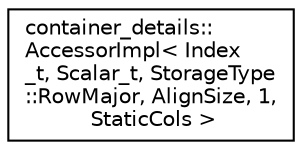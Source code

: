 digraph "Graphical Class Hierarchy"
{
 // LATEX_PDF_SIZE
  edge [fontname="Helvetica",fontsize="10",labelfontname="Helvetica",labelfontsize="10"];
  node [fontname="Helvetica",fontsize="10",shape=record];
  rankdir="LR";
  Node0 [label="container_details::\lAccessorImpl\< Index\l_t, Scalar_t, StorageType\l::RowMajor, AlignSize, 1,\l StaticCols \>",height=0.2,width=0.4,color="black", fillcolor="white", style="filled",URL="$classcontainer__details_1_1AccessorImpl_3_01Index__t_00_01Scalar__t_00_01StorageType_1_1RowMajor35550d3991c639765a36a4ff9cbc9cb8.html",tooltip=" "];
}
